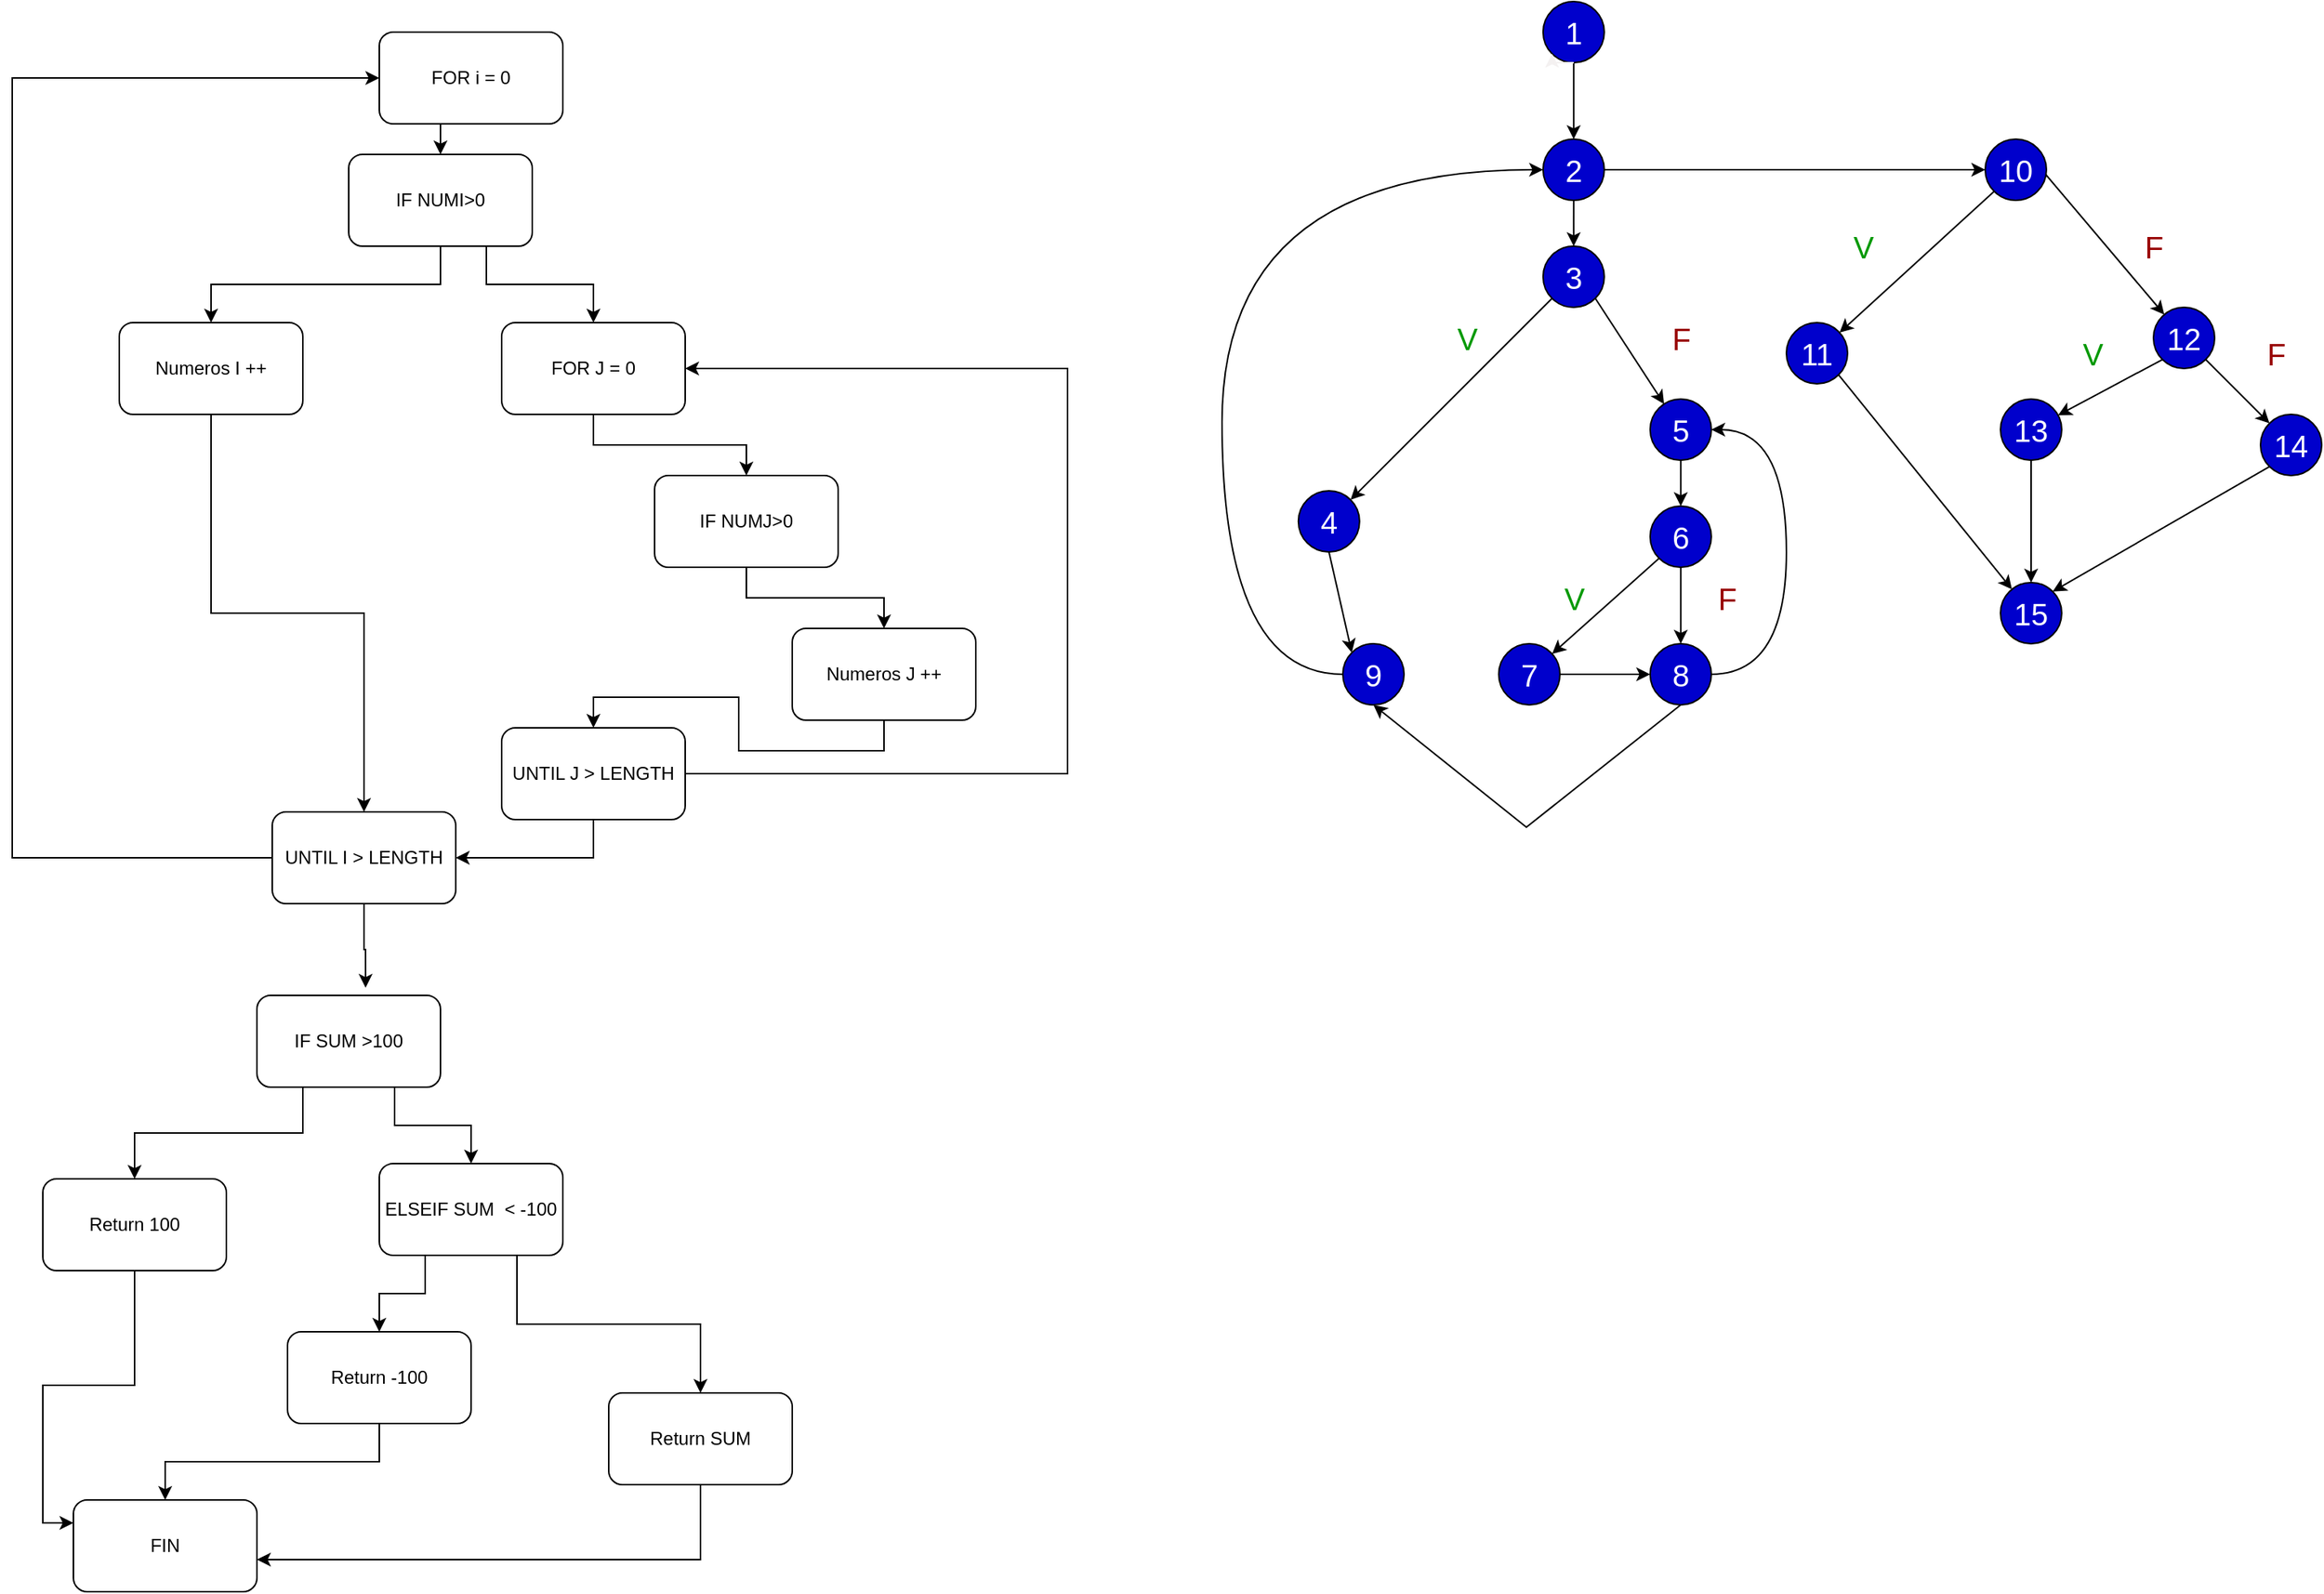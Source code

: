 <mxfile version="20.8.5" type="github">
  <diagram id="MRzTdedWwBT9ttPI9cMr" name="Página-1">
    <mxGraphModel dx="1313" dy="716" grid="1" gridSize="10" guides="1" tooltips="1" connect="1" arrows="1" fold="1" page="1" pageScale="1" pageWidth="827" pageHeight="1169" math="0" shadow="0">
      <root>
        <mxCell id="0" />
        <mxCell id="1" parent="0" />
        <mxCell id="WFjZFhkcWnAnSLOMWkFU-39" style="edgeStyle=orthogonalEdgeStyle;rounded=0;orthogonalLoop=1;jettySize=auto;html=1;exitX=0.5;exitY=1;exitDx=0;exitDy=0;entryX=0.5;entryY=0;entryDx=0;entryDy=0;" parent="1" source="WFjZFhkcWnAnSLOMWkFU-2" target="WFjZFhkcWnAnSLOMWkFU-4" edge="1">
          <mxGeometry relative="1" as="geometry" />
        </mxCell>
        <mxCell id="WFjZFhkcWnAnSLOMWkFU-40" style="edgeStyle=orthogonalEdgeStyle;rounded=0;orthogonalLoop=1;jettySize=auto;html=1;exitX=0.75;exitY=1;exitDx=0;exitDy=0;entryX=0.5;entryY=0;entryDx=0;entryDy=0;" parent="1" source="WFjZFhkcWnAnSLOMWkFU-4" target="WFjZFhkcWnAnSLOMWkFU-7" edge="1">
          <mxGeometry relative="1" as="geometry">
            <mxPoint x="420" y="230" as="targetPoint" />
          </mxGeometry>
        </mxCell>
        <mxCell id="WFjZFhkcWnAnSLOMWkFU-2" value="FOR i = 0" style="rounded=1;whiteSpace=wrap;html=1;" parent="1" vertex="1">
          <mxGeometry x="340" y="100" width="120" height="60" as="geometry" />
        </mxCell>
        <mxCell id="WFjZFhkcWnAnSLOMWkFU-21" style="edgeStyle=orthogonalEdgeStyle;rounded=0;orthogonalLoop=1;jettySize=auto;html=1;exitX=0;exitY=0.5;exitDx=0;exitDy=0;entryX=0;entryY=0.5;entryDx=0;entryDy=0;" parent="1" source="WFjZFhkcWnAnSLOMWkFU-3" target="WFjZFhkcWnAnSLOMWkFU-2" edge="1">
          <mxGeometry relative="1" as="geometry">
            <Array as="points">
              <mxPoint x="100" y="640" />
              <mxPoint x="100" y="130" />
            </Array>
          </mxGeometry>
        </mxCell>
        <mxCell id="WFjZFhkcWnAnSLOMWkFU-30" style="edgeStyle=orthogonalEdgeStyle;rounded=0;orthogonalLoop=1;jettySize=auto;html=1;exitX=0.5;exitY=1;exitDx=0;exitDy=0;entryX=0.592;entryY=-0.083;entryDx=0;entryDy=0;entryPerimeter=0;" parent="1" source="WFjZFhkcWnAnSLOMWkFU-3" target="WFjZFhkcWnAnSLOMWkFU-24" edge="1">
          <mxGeometry relative="1" as="geometry" />
        </mxCell>
        <mxCell id="WFjZFhkcWnAnSLOMWkFU-3" value="UNTIL I &amp;gt; LENGTH" style="rounded=1;whiteSpace=wrap;html=1;" parent="1" vertex="1">
          <mxGeometry x="270" y="610" width="120" height="60" as="geometry" />
        </mxCell>
        <mxCell id="WFjZFhkcWnAnSLOMWkFU-13" style="edgeStyle=orthogonalEdgeStyle;rounded=0;orthogonalLoop=1;jettySize=auto;html=1;exitX=0.5;exitY=1;exitDx=0;exitDy=0;" parent="1" source="WFjZFhkcWnAnSLOMWkFU-4" target="WFjZFhkcWnAnSLOMWkFU-5" edge="1">
          <mxGeometry relative="1" as="geometry" />
        </mxCell>
        <mxCell id="WFjZFhkcWnAnSLOMWkFU-4" value="IF NUMI&amp;gt;0" style="rounded=1;whiteSpace=wrap;html=1;" parent="1" vertex="1">
          <mxGeometry x="320" y="180" width="120" height="60" as="geometry" />
        </mxCell>
        <mxCell id="WFjZFhkcWnAnSLOMWkFU-14" style="edgeStyle=orthogonalEdgeStyle;rounded=0;orthogonalLoop=1;jettySize=auto;html=1;exitX=0.5;exitY=1;exitDx=0;exitDy=0;" parent="1" source="WFjZFhkcWnAnSLOMWkFU-5" target="WFjZFhkcWnAnSLOMWkFU-3" edge="1">
          <mxGeometry relative="1" as="geometry" />
        </mxCell>
        <mxCell id="WFjZFhkcWnAnSLOMWkFU-5" value="Numeros I ++" style="rounded=1;whiteSpace=wrap;html=1;" parent="1" vertex="1">
          <mxGeometry x="170" y="290" width="120" height="60" as="geometry" />
        </mxCell>
        <mxCell id="WFjZFhkcWnAnSLOMWkFU-16" style="edgeStyle=orthogonalEdgeStyle;rounded=0;orthogonalLoop=1;jettySize=auto;html=1;exitX=0.5;exitY=1;exitDx=0;exitDy=0;entryX=0.5;entryY=0;entryDx=0;entryDy=0;" parent="1" source="WFjZFhkcWnAnSLOMWkFU-7" target="WFjZFhkcWnAnSLOMWkFU-10" edge="1">
          <mxGeometry relative="1" as="geometry" />
        </mxCell>
        <mxCell id="WFjZFhkcWnAnSLOMWkFU-7" value="FOR J = 0" style="rounded=1;whiteSpace=wrap;html=1;" parent="1" vertex="1">
          <mxGeometry x="420" y="290" width="120" height="60" as="geometry" />
        </mxCell>
        <mxCell id="WFjZFhkcWnAnSLOMWkFU-19" style="edgeStyle=orthogonalEdgeStyle;rounded=0;orthogonalLoop=1;jettySize=auto;html=1;exitX=1;exitY=0.5;exitDx=0;exitDy=0;entryX=1;entryY=0.5;entryDx=0;entryDy=0;" parent="1" source="WFjZFhkcWnAnSLOMWkFU-8" target="WFjZFhkcWnAnSLOMWkFU-7" edge="1">
          <mxGeometry relative="1" as="geometry">
            <Array as="points">
              <mxPoint x="790" y="585" />
              <mxPoint x="790" y="320" />
            </Array>
          </mxGeometry>
        </mxCell>
        <mxCell id="WFjZFhkcWnAnSLOMWkFU-20" style="edgeStyle=orthogonalEdgeStyle;rounded=0;orthogonalLoop=1;jettySize=auto;html=1;exitX=0.5;exitY=1;exitDx=0;exitDy=0;entryX=1;entryY=0.5;entryDx=0;entryDy=0;" parent="1" source="WFjZFhkcWnAnSLOMWkFU-8" target="WFjZFhkcWnAnSLOMWkFU-3" edge="1">
          <mxGeometry relative="1" as="geometry" />
        </mxCell>
        <mxCell id="WFjZFhkcWnAnSLOMWkFU-8" value="UNTIL J &amp;gt; LENGTH" style="rounded=1;whiteSpace=wrap;html=1;" parent="1" vertex="1">
          <mxGeometry x="420" y="555" width="120" height="60" as="geometry" />
        </mxCell>
        <mxCell id="WFjZFhkcWnAnSLOMWkFU-18" style="edgeStyle=orthogonalEdgeStyle;rounded=0;orthogonalLoop=1;jettySize=auto;html=1;exitX=0.5;exitY=1;exitDx=0;exitDy=0;" parent="1" source="WFjZFhkcWnAnSLOMWkFU-9" target="WFjZFhkcWnAnSLOMWkFU-8" edge="1">
          <mxGeometry relative="1" as="geometry" />
        </mxCell>
        <mxCell id="WFjZFhkcWnAnSLOMWkFU-9" value="Numeros J ++" style="rounded=1;whiteSpace=wrap;html=1;" parent="1" vertex="1">
          <mxGeometry x="610" y="490" width="120" height="60" as="geometry" />
        </mxCell>
        <mxCell id="WFjZFhkcWnAnSLOMWkFU-17" style="edgeStyle=orthogonalEdgeStyle;rounded=0;orthogonalLoop=1;jettySize=auto;html=1;exitX=0.5;exitY=1;exitDx=0;exitDy=0;entryX=0.5;entryY=0;entryDx=0;entryDy=0;" parent="1" source="WFjZFhkcWnAnSLOMWkFU-10" target="WFjZFhkcWnAnSLOMWkFU-9" edge="1">
          <mxGeometry relative="1" as="geometry" />
        </mxCell>
        <mxCell id="WFjZFhkcWnAnSLOMWkFU-10" value="IF NUMJ&amp;gt;0" style="rounded=1;whiteSpace=wrap;html=1;" parent="1" vertex="1">
          <mxGeometry x="520" y="390" width="120" height="60" as="geometry" />
        </mxCell>
        <mxCell id="WFjZFhkcWnAnSLOMWkFU-32" style="edgeStyle=orthogonalEdgeStyle;rounded=0;orthogonalLoop=1;jettySize=auto;html=1;exitX=0.25;exitY=1;exitDx=0;exitDy=0;" parent="1" source="WFjZFhkcWnAnSLOMWkFU-24" target="WFjZFhkcWnAnSLOMWkFU-25" edge="1">
          <mxGeometry relative="1" as="geometry" />
        </mxCell>
        <mxCell id="WFjZFhkcWnAnSLOMWkFU-33" style="edgeStyle=orthogonalEdgeStyle;rounded=0;orthogonalLoop=1;jettySize=auto;html=1;exitX=0.75;exitY=1;exitDx=0;exitDy=0;" parent="1" source="WFjZFhkcWnAnSLOMWkFU-24" target="WFjZFhkcWnAnSLOMWkFU-26" edge="1">
          <mxGeometry relative="1" as="geometry" />
        </mxCell>
        <mxCell id="WFjZFhkcWnAnSLOMWkFU-24" value="IF SUM &amp;gt;100" style="rounded=1;whiteSpace=wrap;html=1;" parent="1" vertex="1">
          <mxGeometry x="260" y="730" width="120" height="60" as="geometry" />
        </mxCell>
        <mxCell id="WFjZFhkcWnAnSLOMWkFU-38" style="edgeStyle=orthogonalEdgeStyle;rounded=0;orthogonalLoop=1;jettySize=auto;html=1;exitX=0.5;exitY=1;exitDx=0;exitDy=0;entryX=0;entryY=0.25;entryDx=0;entryDy=0;" parent="1" source="WFjZFhkcWnAnSLOMWkFU-25" target="WFjZFhkcWnAnSLOMWkFU-29" edge="1">
          <mxGeometry relative="1" as="geometry" />
        </mxCell>
        <mxCell id="WFjZFhkcWnAnSLOMWkFU-25" value="Return 100" style="rounded=1;whiteSpace=wrap;html=1;" parent="1" vertex="1">
          <mxGeometry x="120" y="850" width="120" height="60" as="geometry" />
        </mxCell>
        <mxCell id="WFjZFhkcWnAnSLOMWkFU-34" style="edgeStyle=orthogonalEdgeStyle;rounded=0;orthogonalLoop=1;jettySize=auto;html=1;exitX=0.25;exitY=1;exitDx=0;exitDy=0;entryX=0.5;entryY=0;entryDx=0;entryDy=0;" parent="1" source="WFjZFhkcWnAnSLOMWkFU-26" target="WFjZFhkcWnAnSLOMWkFU-27" edge="1">
          <mxGeometry relative="1" as="geometry" />
        </mxCell>
        <mxCell id="WFjZFhkcWnAnSLOMWkFU-35" style="edgeStyle=orthogonalEdgeStyle;rounded=0;orthogonalLoop=1;jettySize=auto;html=1;exitX=0.75;exitY=1;exitDx=0;exitDy=0;" parent="1" source="WFjZFhkcWnAnSLOMWkFU-26" target="WFjZFhkcWnAnSLOMWkFU-28" edge="1">
          <mxGeometry relative="1" as="geometry" />
        </mxCell>
        <mxCell id="WFjZFhkcWnAnSLOMWkFU-26" value="ELSEIF SUM&amp;nbsp; &amp;lt; -100" style="rounded=1;whiteSpace=wrap;html=1;" parent="1" vertex="1">
          <mxGeometry x="340" y="840" width="120" height="60" as="geometry" />
        </mxCell>
        <mxCell id="WFjZFhkcWnAnSLOMWkFU-37" style="edgeStyle=orthogonalEdgeStyle;rounded=0;orthogonalLoop=1;jettySize=auto;html=1;exitX=0.5;exitY=1;exitDx=0;exitDy=0;entryX=0.5;entryY=0;entryDx=0;entryDy=0;" parent="1" source="WFjZFhkcWnAnSLOMWkFU-27" target="WFjZFhkcWnAnSLOMWkFU-29" edge="1">
          <mxGeometry relative="1" as="geometry" />
        </mxCell>
        <mxCell id="WFjZFhkcWnAnSLOMWkFU-27" value="Return -100" style="rounded=1;whiteSpace=wrap;html=1;" parent="1" vertex="1">
          <mxGeometry x="280" y="950" width="120" height="60" as="geometry" />
        </mxCell>
        <mxCell id="WFjZFhkcWnAnSLOMWkFU-36" style="edgeStyle=orthogonalEdgeStyle;rounded=0;orthogonalLoop=1;jettySize=auto;html=1;exitX=0.5;exitY=1;exitDx=0;exitDy=0;entryX=1;entryY=0.65;entryDx=0;entryDy=0;entryPerimeter=0;" parent="1" source="WFjZFhkcWnAnSLOMWkFU-28" target="WFjZFhkcWnAnSLOMWkFU-29" edge="1">
          <mxGeometry relative="1" as="geometry" />
        </mxCell>
        <mxCell id="WFjZFhkcWnAnSLOMWkFU-28" value="Return SUM" style="rounded=1;whiteSpace=wrap;html=1;" parent="1" vertex="1">
          <mxGeometry x="490" y="990" width="120" height="60" as="geometry" />
        </mxCell>
        <mxCell id="WFjZFhkcWnAnSLOMWkFU-29" value="FIN" style="rounded=1;whiteSpace=wrap;html=1;" parent="1" vertex="1">
          <mxGeometry x="140" y="1060" width="120" height="60" as="geometry" />
        </mxCell>
        <mxCell id="u2BMzUTqVjK5hEi9CLA_-4" style="edgeStyle=orthogonalEdgeStyle;rounded=0;orthogonalLoop=1;jettySize=auto;html=1;exitX=0.5;exitY=1;exitDx=0;exitDy=0;strokeColor=#000000;fontSize=20;fontColor=#FFFFFF;" edge="1" parent="1" source="u2BMzUTqVjK5hEi9CLA_-1" target="u2BMzUTqVjK5hEi9CLA_-3">
          <mxGeometry relative="1" as="geometry" />
        </mxCell>
        <mxCell id="u2BMzUTqVjK5hEi9CLA_-1" value="&lt;font style=&quot;font-size: 20px;&quot; color=&quot;#ffffff&quot;&gt;1&lt;/font&gt;" style="ellipse;whiteSpace=wrap;html=1;aspect=fixed;fillColor=#0000CC;" vertex="1" parent="1">
          <mxGeometry x="1100.92" y="80" width="40" height="40" as="geometry" />
        </mxCell>
        <mxCell id="u2BMzUTqVjK5hEi9CLA_-2" style="edgeStyle=orthogonalEdgeStyle;rounded=0;orthogonalLoop=1;jettySize=auto;html=1;exitX=0.5;exitY=1;exitDx=0;exitDy=0;entryX=0;entryY=1;entryDx=0;entryDy=0;strokeColor=#f4f1f1;" edge="1" parent="1" source="u2BMzUTqVjK5hEi9CLA_-1" target="u2BMzUTqVjK5hEi9CLA_-1">
          <mxGeometry relative="1" as="geometry" />
        </mxCell>
        <mxCell id="u2BMzUTqVjK5hEi9CLA_-6" style="edgeStyle=orthogonalEdgeStyle;rounded=0;orthogonalLoop=1;jettySize=auto;html=1;exitX=0.5;exitY=1;exitDx=0;exitDy=0;strokeColor=#000000;fontSize=20;fontColor=#FFFFFF;" edge="1" parent="1" source="u2BMzUTqVjK5hEi9CLA_-3" target="u2BMzUTqVjK5hEi9CLA_-5">
          <mxGeometry relative="1" as="geometry" />
        </mxCell>
        <mxCell id="u2BMzUTqVjK5hEi9CLA_-60" style="edgeStyle=none;rounded=0;orthogonalLoop=1;jettySize=auto;html=1;exitX=1;exitY=0.5;exitDx=0;exitDy=0;strokeColor=#000000;fontSize=20;fontColor=#990000;entryX=0;entryY=0.5;entryDx=0;entryDy=0;" edge="1" parent="1" source="u2BMzUTqVjK5hEi9CLA_-3" target="u2BMzUTqVjK5hEi9CLA_-33">
          <mxGeometry relative="1" as="geometry">
            <mxPoint x="1360.015" y="199.226" as="targetPoint" />
          </mxGeometry>
        </mxCell>
        <mxCell id="u2BMzUTqVjK5hEi9CLA_-3" value="&lt;font style=&quot;font-size: 20px;&quot; color=&quot;#ffffff&quot;&gt;2&lt;/font&gt;" style="ellipse;whiteSpace=wrap;html=1;aspect=fixed;fillColor=#0000CC;fontSize=20;fontColor=#FFFFFF;" vertex="1" parent="1">
          <mxGeometry x="1100.92" y="170" width="40" height="40" as="geometry" />
        </mxCell>
        <mxCell id="u2BMzUTqVjK5hEi9CLA_-9" style="rounded=0;orthogonalLoop=1;jettySize=auto;html=1;exitX=0;exitY=1;exitDx=0;exitDy=0;strokeColor=#000000;fontSize=20;fontColor=#009900;entryX=1;entryY=0;entryDx=0;entryDy=0;" edge="1" parent="1" source="u2BMzUTqVjK5hEi9CLA_-5" target="u2BMzUTqVjK5hEi9CLA_-8">
          <mxGeometry relative="1" as="geometry" />
        </mxCell>
        <mxCell id="u2BMzUTqVjK5hEi9CLA_-11" style="edgeStyle=none;rounded=0;orthogonalLoop=1;jettySize=auto;html=1;exitX=1;exitY=1;exitDx=0;exitDy=0;strokeColor=#000000;fontSize=20;fontColor=#009900;" edge="1" parent="1" source="u2BMzUTqVjK5hEi9CLA_-5" target="u2BMzUTqVjK5hEi9CLA_-10">
          <mxGeometry relative="1" as="geometry" />
        </mxCell>
        <mxCell id="u2BMzUTqVjK5hEi9CLA_-5" value="&lt;font style=&quot;font-size: 20px;&quot; color=&quot;#ffffff&quot;&gt;3&lt;/font&gt;" style="ellipse;whiteSpace=wrap;html=1;aspect=fixed;fillColor=#0000CC;fontSize=20;fontColor=#FFFFFF;" vertex="1" parent="1">
          <mxGeometry x="1100.92" y="240" width="40" height="40" as="geometry" />
        </mxCell>
        <mxCell id="u2BMzUTqVjK5hEi9CLA_-7" value="&lt;font color=&quot;#009900&quot;&gt;V&lt;/font&gt;" style="text;html=1;align=center;verticalAlign=middle;resizable=0;points=[];autosize=1;strokeColor=none;fillColor=none;fontSize=20;fontColor=#FFFFFF;" vertex="1" parent="1">
          <mxGeometry x="1030.92" y="280" width="40" height="40" as="geometry" />
        </mxCell>
        <mxCell id="u2BMzUTqVjK5hEi9CLA_-31" style="edgeStyle=none;rounded=0;orthogonalLoop=1;jettySize=auto;html=1;entryX=0;entryY=0;entryDx=0;entryDy=0;strokeColor=#000000;fontSize=20;fontColor=#990000;exitX=0.5;exitY=1;exitDx=0;exitDy=0;" edge="1" parent="1" source="u2BMzUTqVjK5hEi9CLA_-8" target="u2BMzUTqVjK5hEi9CLA_-22">
          <mxGeometry relative="1" as="geometry">
            <mxPoint x="990.92" y="440" as="sourcePoint" />
          </mxGeometry>
        </mxCell>
        <mxCell id="u2BMzUTqVjK5hEi9CLA_-8" value="&lt;font style=&quot;font-size: 20px;&quot; color=&quot;#ffffff&quot;&gt;4&lt;/font&gt;" style="ellipse;whiteSpace=wrap;html=1;aspect=fixed;fillColor=#0000CC;fontSize=20;fontColor=#FFFFFF;" vertex="1" parent="1">
          <mxGeometry x="940.92" y="400" width="40" height="40" as="geometry" />
        </mxCell>
        <mxCell id="u2BMzUTqVjK5hEi9CLA_-14" style="edgeStyle=none;rounded=0;orthogonalLoop=1;jettySize=auto;html=1;exitX=0.5;exitY=1;exitDx=0;exitDy=0;strokeColor=#000000;fontSize=20;fontColor=#990000;" edge="1" parent="1" source="u2BMzUTqVjK5hEi9CLA_-10" target="u2BMzUTqVjK5hEi9CLA_-13">
          <mxGeometry relative="1" as="geometry" />
        </mxCell>
        <mxCell id="u2BMzUTqVjK5hEi9CLA_-66" style="rounded=0;orthogonalLoop=1;jettySize=auto;html=1;exitX=0.5;exitY=1;exitDx=0;exitDy=0;entryX=0.5;entryY=1;entryDx=0;entryDy=0;strokeColor=#000000;fontSize=20;fontColor=#990000;" edge="1" parent="1" source="u2BMzUTqVjK5hEi9CLA_-17" target="u2BMzUTqVjK5hEi9CLA_-22">
          <mxGeometry relative="1" as="geometry">
            <Array as="points">
              <mxPoint x="1090" y="620" />
            </Array>
          </mxGeometry>
        </mxCell>
        <mxCell id="u2BMzUTqVjK5hEi9CLA_-10" value="&lt;font style=&quot;font-size: 20px;&quot; color=&quot;#ffffff&quot;&gt;5&lt;/font&gt;" style="ellipse;whiteSpace=wrap;html=1;aspect=fixed;fillColor=#0000CC;fontSize=20;fontColor=#FFFFFF;" vertex="1" parent="1">
          <mxGeometry x="1170.92" y="340" width="40" height="40" as="geometry" />
        </mxCell>
        <mxCell id="u2BMzUTqVjK5hEi9CLA_-12" value="&lt;font color=&quot;#990000&quot;&gt;F&lt;/font&gt;" style="text;html=1;align=center;verticalAlign=middle;resizable=0;points=[];autosize=1;strokeColor=none;fillColor=none;fontSize=20;fontColor=#FFFFFF;" vertex="1" parent="1">
          <mxGeometry x="1170.92" y="280" width="40" height="40" as="geometry" />
        </mxCell>
        <mxCell id="u2BMzUTqVjK5hEi9CLA_-16" style="edgeStyle=none;rounded=0;orthogonalLoop=1;jettySize=auto;html=1;exitX=0;exitY=1;exitDx=0;exitDy=0;strokeColor=#000000;fontSize=20;fontColor=#990000;" edge="1" parent="1" source="u2BMzUTqVjK5hEi9CLA_-13" target="u2BMzUTqVjK5hEi9CLA_-15">
          <mxGeometry relative="1" as="geometry" />
        </mxCell>
        <mxCell id="u2BMzUTqVjK5hEi9CLA_-18" style="edgeStyle=none;rounded=0;orthogonalLoop=1;jettySize=auto;html=1;exitX=0.5;exitY=1;exitDx=0;exitDy=0;strokeColor=#000000;fontSize=20;fontColor=#990000;" edge="1" parent="1" source="u2BMzUTqVjK5hEi9CLA_-13" target="u2BMzUTqVjK5hEi9CLA_-17">
          <mxGeometry relative="1" as="geometry" />
        </mxCell>
        <mxCell id="u2BMzUTqVjK5hEi9CLA_-13" value="&lt;font style=&quot;font-size: 20px;&quot; color=&quot;#ffffff&quot;&gt;6&lt;/font&gt;" style="ellipse;whiteSpace=wrap;html=1;aspect=fixed;fillColor=#0000CC;fontSize=20;fontColor=#FFFFFF;" vertex="1" parent="1">
          <mxGeometry x="1170.92" y="410" width="40" height="40" as="geometry" />
        </mxCell>
        <mxCell id="u2BMzUTqVjK5hEi9CLA_-28" style="edgeStyle=none;rounded=0;orthogonalLoop=1;jettySize=auto;html=1;exitX=1;exitY=0.5;exitDx=0;exitDy=0;entryX=0;entryY=0.5;entryDx=0;entryDy=0;strokeColor=#000000;fontSize=20;fontColor=#990000;" edge="1" parent="1" source="u2BMzUTqVjK5hEi9CLA_-15" target="u2BMzUTqVjK5hEi9CLA_-17">
          <mxGeometry relative="1" as="geometry" />
        </mxCell>
        <mxCell id="u2BMzUTqVjK5hEi9CLA_-15" value="&lt;font style=&quot;font-size: 20px;&quot; color=&quot;#ffffff&quot;&gt;7&lt;/font&gt;" style="ellipse;whiteSpace=wrap;html=1;aspect=fixed;fillColor=#0000CC;fontSize=20;fontColor=#FFFFFF;" vertex="1" parent="1">
          <mxGeometry x="1071.92" y="500" width="40" height="40" as="geometry" />
        </mxCell>
        <mxCell id="u2BMzUTqVjK5hEi9CLA_-61" style="edgeStyle=orthogonalEdgeStyle;rounded=0;orthogonalLoop=1;jettySize=auto;html=1;exitX=1;exitY=0.5;exitDx=0;exitDy=0;entryX=1;entryY=0.5;entryDx=0;entryDy=0;strokeColor=#000000;fontSize=20;fontColor=#990000;curved=1;" edge="1" parent="1" source="u2BMzUTqVjK5hEi9CLA_-17" target="u2BMzUTqVjK5hEi9CLA_-10">
          <mxGeometry relative="1" as="geometry">
            <Array as="points">
              <mxPoint x="1260" y="520" />
              <mxPoint x="1260" y="360" />
            </Array>
          </mxGeometry>
        </mxCell>
        <mxCell id="u2BMzUTqVjK5hEi9CLA_-17" value="&lt;font style=&quot;font-size: 20px;&quot; color=&quot;#ffffff&quot;&gt;8&lt;/font&gt;" style="ellipse;whiteSpace=wrap;html=1;aspect=fixed;fillColor=#0000CC;fontSize=20;fontColor=#FFFFFF;" vertex="1" parent="1">
          <mxGeometry x="1170.92" y="500" width="40" height="40" as="geometry" />
        </mxCell>
        <mxCell id="u2BMzUTqVjK5hEi9CLA_-32" style="edgeStyle=orthogonalEdgeStyle;rounded=0;orthogonalLoop=1;jettySize=auto;html=1;exitX=0;exitY=0.5;exitDx=0;exitDy=0;entryX=0;entryY=0.5;entryDx=0;entryDy=0;strokeColor=#000000;fontSize=20;fontColor=#990000;curved=1;" edge="1" parent="1" source="u2BMzUTqVjK5hEi9CLA_-22" target="u2BMzUTqVjK5hEi9CLA_-3">
          <mxGeometry relative="1" as="geometry">
            <Array as="points">
              <mxPoint x="891" y="520" />
              <mxPoint x="891" y="190" />
            </Array>
          </mxGeometry>
        </mxCell>
        <mxCell id="u2BMzUTqVjK5hEi9CLA_-22" value="&lt;font style=&quot;font-size: 20px;&quot; color=&quot;#ffffff&quot;&gt;9&lt;/font&gt;" style="ellipse;whiteSpace=wrap;html=1;aspect=fixed;fillColor=#0000CC;fontSize=20;fontColor=#FFFFFF;" vertex="1" parent="1">
          <mxGeometry x="970.0" y="500" width="40" height="40" as="geometry" />
        </mxCell>
        <mxCell id="u2BMzUTqVjK5hEi9CLA_-38" style="rounded=0;orthogonalLoop=1;jettySize=auto;html=1;exitX=0;exitY=1;exitDx=0;exitDy=0;strokeColor=#000000;fontSize=20;fontColor=#990000;" edge="1" parent="1" source="u2BMzUTqVjK5hEi9CLA_-33" target="u2BMzUTqVjK5hEi9CLA_-37">
          <mxGeometry relative="1" as="geometry" />
        </mxCell>
        <mxCell id="u2BMzUTqVjK5hEi9CLA_-40" style="edgeStyle=none;rounded=0;orthogonalLoop=1;jettySize=auto;html=1;exitX=0.5;exitY=0;exitDx=0;exitDy=0;strokeColor=#000000;fontSize=20;fontColor=#990000;" edge="1" parent="1" source="u2BMzUTqVjK5hEi9CLA_-33" target="u2BMzUTqVjK5hEi9CLA_-39">
          <mxGeometry relative="1" as="geometry" />
        </mxCell>
        <mxCell id="u2BMzUTqVjK5hEi9CLA_-33" value="&lt;font style=&quot;font-size: 20px;&quot; color=&quot;#ffffff&quot;&gt;10&lt;/font&gt;" style="ellipse;whiteSpace=wrap;html=1;aspect=fixed;fillColor=#0000CC;fontSize=20;fontColor=#FFFFFF;" vertex="1" parent="1">
          <mxGeometry x="1390" y="170" width="40" height="40" as="geometry" />
        </mxCell>
        <mxCell id="u2BMzUTqVjK5hEi9CLA_-44" style="edgeStyle=none;rounded=0;orthogonalLoop=1;jettySize=auto;html=1;exitX=1;exitY=1;exitDx=0;exitDy=0;strokeColor=#000000;fontSize=20;fontColor=#990000;" edge="1" parent="1" source="u2BMzUTqVjK5hEi9CLA_-37" target="u2BMzUTqVjK5hEi9CLA_-43">
          <mxGeometry relative="1" as="geometry" />
        </mxCell>
        <mxCell id="u2BMzUTqVjK5hEi9CLA_-37" value="&lt;font style=&quot;font-size: 20px;&quot; color=&quot;#ffffff&quot;&gt;11&lt;/font&gt;" style="ellipse;whiteSpace=wrap;html=1;aspect=fixed;fillColor=#0000CC;fontSize=20;fontColor=#FFFFFF;" vertex="1" parent="1">
          <mxGeometry x="1260" y="290" width="40" height="40" as="geometry" />
        </mxCell>
        <mxCell id="u2BMzUTqVjK5hEi9CLA_-42" style="edgeStyle=none;rounded=0;orthogonalLoop=1;jettySize=auto;html=1;exitX=1;exitY=1;exitDx=0;exitDy=0;strokeColor=#000000;fontSize=20;fontColor=#990000;" edge="1" parent="1" source="u2BMzUTqVjK5hEi9CLA_-39" target="u2BMzUTqVjK5hEi9CLA_-41">
          <mxGeometry relative="1" as="geometry" />
        </mxCell>
        <mxCell id="u2BMzUTqVjK5hEi9CLA_-49" style="edgeStyle=none;rounded=0;orthogonalLoop=1;jettySize=auto;html=1;exitX=0;exitY=1;exitDx=0;exitDy=0;strokeColor=#000000;fontSize=20;fontColor=#990000;" edge="1" parent="1" source="u2BMzUTqVjK5hEi9CLA_-39" target="u2BMzUTqVjK5hEi9CLA_-48">
          <mxGeometry relative="1" as="geometry" />
        </mxCell>
        <mxCell id="u2BMzUTqVjK5hEi9CLA_-39" value="&lt;font style=&quot;font-size: 20px;&quot; color=&quot;#ffffff&quot;&gt;12&lt;/font&gt;" style="ellipse;whiteSpace=wrap;html=1;aspect=fixed;fillColor=#0000CC;fontSize=20;fontColor=#FFFFFF;" vertex="1" parent="1">
          <mxGeometry x="1500" y="280" width="40" height="40" as="geometry" />
        </mxCell>
        <mxCell id="u2BMzUTqVjK5hEi9CLA_-45" style="edgeStyle=none;rounded=0;orthogonalLoop=1;jettySize=auto;html=1;exitX=0;exitY=1;exitDx=0;exitDy=0;entryX=1;entryY=0;entryDx=0;entryDy=0;strokeColor=#000000;fontSize=20;fontColor=#990000;" edge="1" parent="1" source="u2BMzUTqVjK5hEi9CLA_-41" target="u2BMzUTqVjK5hEi9CLA_-43">
          <mxGeometry relative="1" as="geometry" />
        </mxCell>
        <mxCell id="u2BMzUTqVjK5hEi9CLA_-41" value="&lt;font style=&quot;font-size: 20px;&quot; color=&quot;#ffffff&quot;&gt;14&lt;/font&gt;" style="ellipse;whiteSpace=wrap;html=1;aspect=fixed;fillColor=#0000CC;fontSize=20;fontColor=#FFFFFF;" vertex="1" parent="1">
          <mxGeometry x="1570" y="350" width="40" height="40" as="geometry" />
        </mxCell>
        <mxCell id="u2BMzUTqVjK5hEi9CLA_-43" value="&lt;font style=&quot;font-size: 20px;&quot; color=&quot;#ffffff&quot;&gt;15&lt;/font&gt;" style="ellipse;whiteSpace=wrap;html=1;aspect=fixed;fillColor=#0000CC;fontSize=20;fontColor=#FFFFFF;" vertex="1" parent="1">
          <mxGeometry x="1400" y="460" width="40" height="40" as="geometry" />
        </mxCell>
        <mxCell id="u2BMzUTqVjK5hEi9CLA_-50" style="edgeStyle=none;rounded=0;orthogonalLoop=1;jettySize=auto;html=1;exitX=0.5;exitY=1;exitDx=0;exitDy=0;entryX=0.5;entryY=0;entryDx=0;entryDy=0;strokeColor=#000000;fontSize=20;fontColor=#990000;" edge="1" parent="1" source="u2BMzUTqVjK5hEi9CLA_-48" target="u2BMzUTqVjK5hEi9CLA_-43">
          <mxGeometry relative="1" as="geometry" />
        </mxCell>
        <mxCell id="u2BMzUTqVjK5hEi9CLA_-48" value="&lt;font style=&quot;font-size: 20px;&quot; color=&quot;#ffffff&quot;&gt;13&lt;/font&gt;" style="ellipse;whiteSpace=wrap;html=1;aspect=fixed;fillColor=#0000CC;fontSize=20;fontColor=#FFFFFF;" vertex="1" parent="1">
          <mxGeometry x="1400" y="340" width="40" height="40" as="geometry" />
        </mxCell>
        <mxCell id="u2BMzUTqVjK5hEi9CLA_-53" value="&lt;font color=&quot;#009900&quot;&gt;V&lt;/font&gt;" style="text;html=1;align=center;verticalAlign=middle;resizable=0;points=[];autosize=1;strokeColor=none;fillColor=none;fontSize=20;fontColor=#FFFFFF;" vertex="1" parent="1">
          <mxGeometry x="1290" y="220" width="40" height="40" as="geometry" />
        </mxCell>
        <mxCell id="u2BMzUTqVjK5hEi9CLA_-54" value="&lt;font color=&quot;#009900&quot;&gt;V&lt;/font&gt;" style="text;html=1;align=center;verticalAlign=middle;resizable=0;points=[];autosize=1;strokeColor=none;fillColor=none;fontSize=20;fontColor=#FFFFFF;" vertex="1" parent="1">
          <mxGeometry x="1440" y="290" width="40" height="40" as="geometry" />
        </mxCell>
        <mxCell id="u2BMzUTqVjK5hEi9CLA_-55" value="&lt;font color=&quot;#990000&quot;&gt;F&lt;/font&gt;" style="text;html=1;align=center;verticalAlign=middle;resizable=0;points=[];autosize=1;strokeColor=none;fillColor=none;fontSize=20;fontColor=#FFFFFF;" vertex="1" parent="1">
          <mxGeometry x="1480" y="220" width="40" height="40" as="geometry" />
        </mxCell>
        <mxCell id="u2BMzUTqVjK5hEi9CLA_-56" value="&lt;font color=&quot;#990000&quot;&gt;F&lt;/font&gt;" style="text;html=1;align=center;verticalAlign=middle;resizable=0;points=[];autosize=1;strokeColor=none;fillColor=none;fontSize=20;fontColor=#FFFFFF;" vertex="1" parent="1">
          <mxGeometry x="1560" y="290" width="40" height="40" as="geometry" />
        </mxCell>
        <mxCell id="u2BMzUTqVjK5hEi9CLA_-57" value="&lt;font color=&quot;#009900&quot;&gt;V&lt;/font&gt;" style="text;html=1;align=center;verticalAlign=middle;resizable=0;points=[];autosize=1;strokeColor=none;fillColor=none;fontSize=20;fontColor=#FFFFFF;" vertex="1" parent="1">
          <mxGeometry x="1100.92" y="450" width="40" height="40" as="geometry" />
        </mxCell>
        <mxCell id="u2BMzUTqVjK5hEi9CLA_-58" value="&lt;font color=&quot;#990000&quot;&gt;F&lt;/font&gt;" style="text;html=1;align=center;verticalAlign=middle;resizable=0;points=[];autosize=1;strokeColor=none;fillColor=none;fontSize=20;fontColor=#FFFFFF;" vertex="1" parent="1">
          <mxGeometry x="1200.92" y="450" width="40" height="40" as="geometry" />
        </mxCell>
      </root>
    </mxGraphModel>
  </diagram>
</mxfile>
